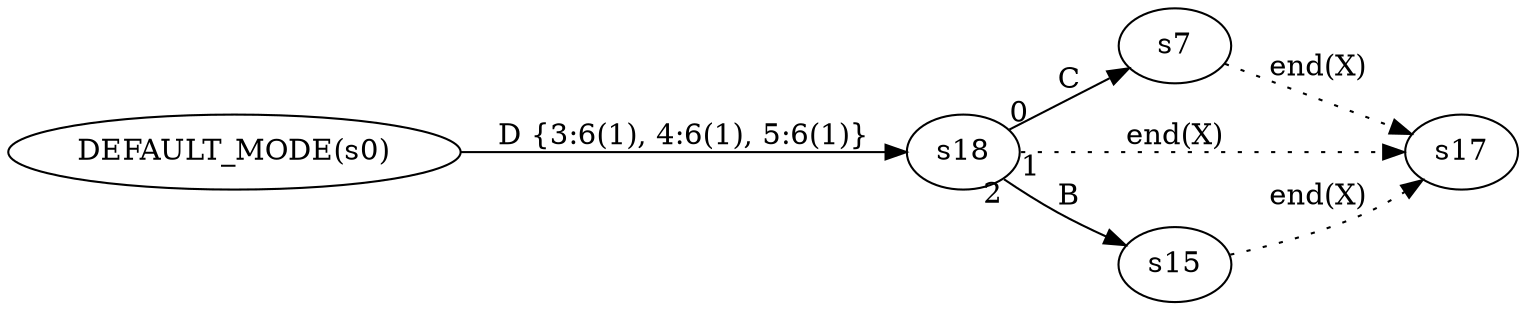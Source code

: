 digraph ATN {
  rankdir=LR;

  "DEFAULT_MODE(s0)" -> s18 [label="D {3:6(1), 4:6(1), 5:6(1)}"]
  s18 -> s7 [label=C taillabel=0]
  s7 -> s17 [label="end(X)" style=dotted]
  s18 -> s17 [label="end(X)" taillabel=1 style=dotted]
  s18 -> s15 [label=B taillabel=2]
  s15 -> s17 [label="end(X)" style=dotted]
}